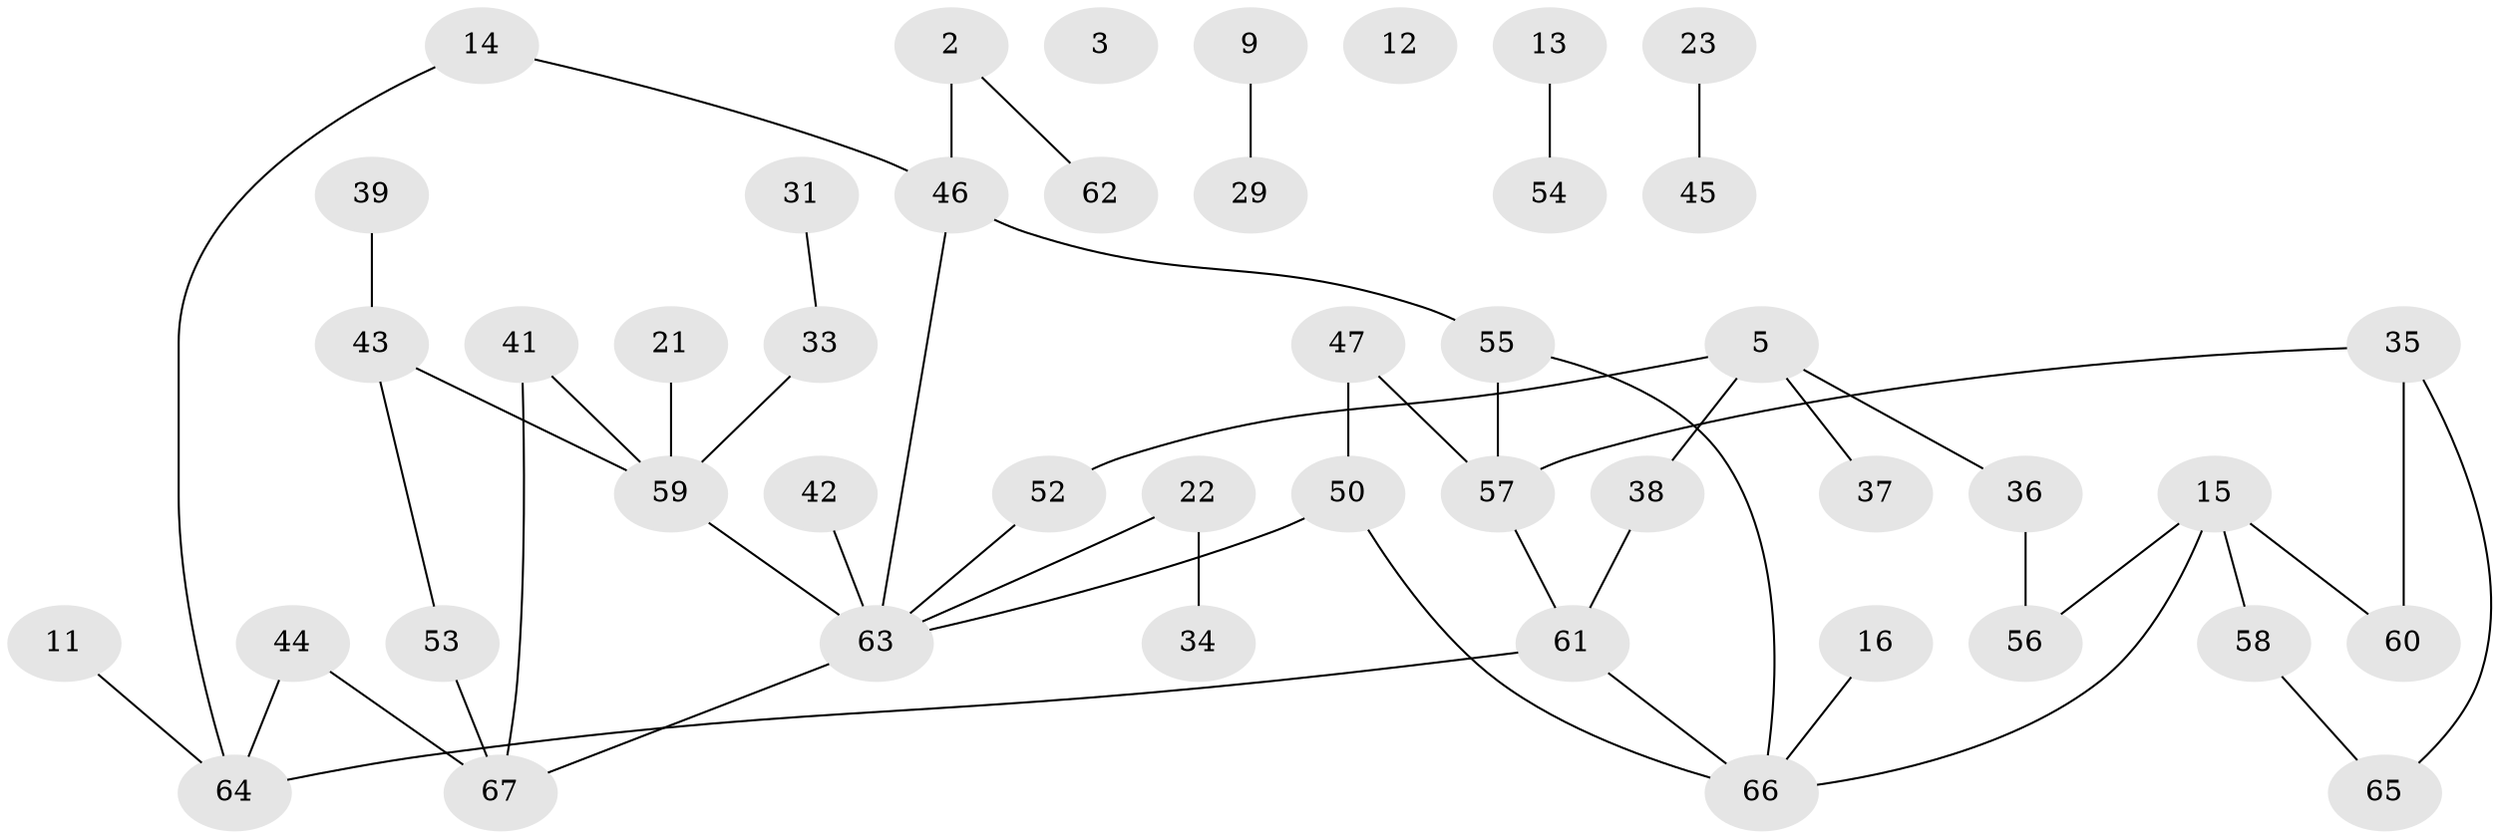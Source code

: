 // original degree distribution, {1: 0.26865671641791045, 2: 0.3582089552238806, 0: 0.029850746268656716, 4: 0.07462686567164178, 5: 0.029850746268656716, 3: 0.208955223880597, 6: 0.014925373134328358, 8: 0.014925373134328358}
// Generated by graph-tools (version 1.1) at 2025/42/03/04/25 21:42:53]
// undirected, 46 vertices, 51 edges
graph export_dot {
graph [start="1"]
  node [color=gray90,style=filled];
  2;
  3;
  5;
  9;
  11;
  12;
  13;
  14;
  15 [super="+1"];
  16;
  21;
  22 [super="+10+17"];
  23;
  29;
  31;
  33 [super="+19"];
  34;
  35;
  36;
  37;
  38;
  39;
  41;
  42 [super="+40"];
  43 [super="+32"];
  44;
  45;
  46;
  47;
  50 [super="+4+24"];
  52;
  53;
  54;
  55 [super="+49"];
  56;
  57 [super="+18+20+26"];
  58;
  59 [super="+28"];
  60;
  61;
  62;
  63 [super="+51"];
  64;
  65;
  66 [super="+7"];
  67;
  2 -- 46;
  2 -- 62;
  5 -- 36;
  5 -- 37;
  5 -- 38;
  5 -- 52;
  9 -- 29;
  11 -- 64;
  13 -- 54;
  14 -- 46;
  14 -- 64;
  15 -- 56;
  15 -- 58;
  15 -- 60;
  15 -- 66;
  16 -- 66;
  21 -- 59;
  22 -- 63;
  22 -- 34;
  23 -- 45;
  31 -- 33;
  33 -- 59;
  35 -- 60;
  35 -- 65;
  35 -- 57;
  36 -- 56;
  38 -- 61;
  39 -- 43;
  41 -- 67;
  41 -- 59;
  42 -- 63 [weight=3];
  43 -- 59;
  43 -- 53;
  44 -- 64;
  44 -- 67;
  46 -- 55 [weight=2];
  46 -- 63 [weight=2];
  47 -- 50;
  47 -- 57;
  50 -- 63;
  50 -- 66;
  52 -- 63;
  53 -- 67;
  55 -- 66;
  55 -- 57;
  57 -- 61;
  58 -- 65;
  59 -- 63;
  61 -- 64;
  61 -- 66;
  63 -- 67;
}
